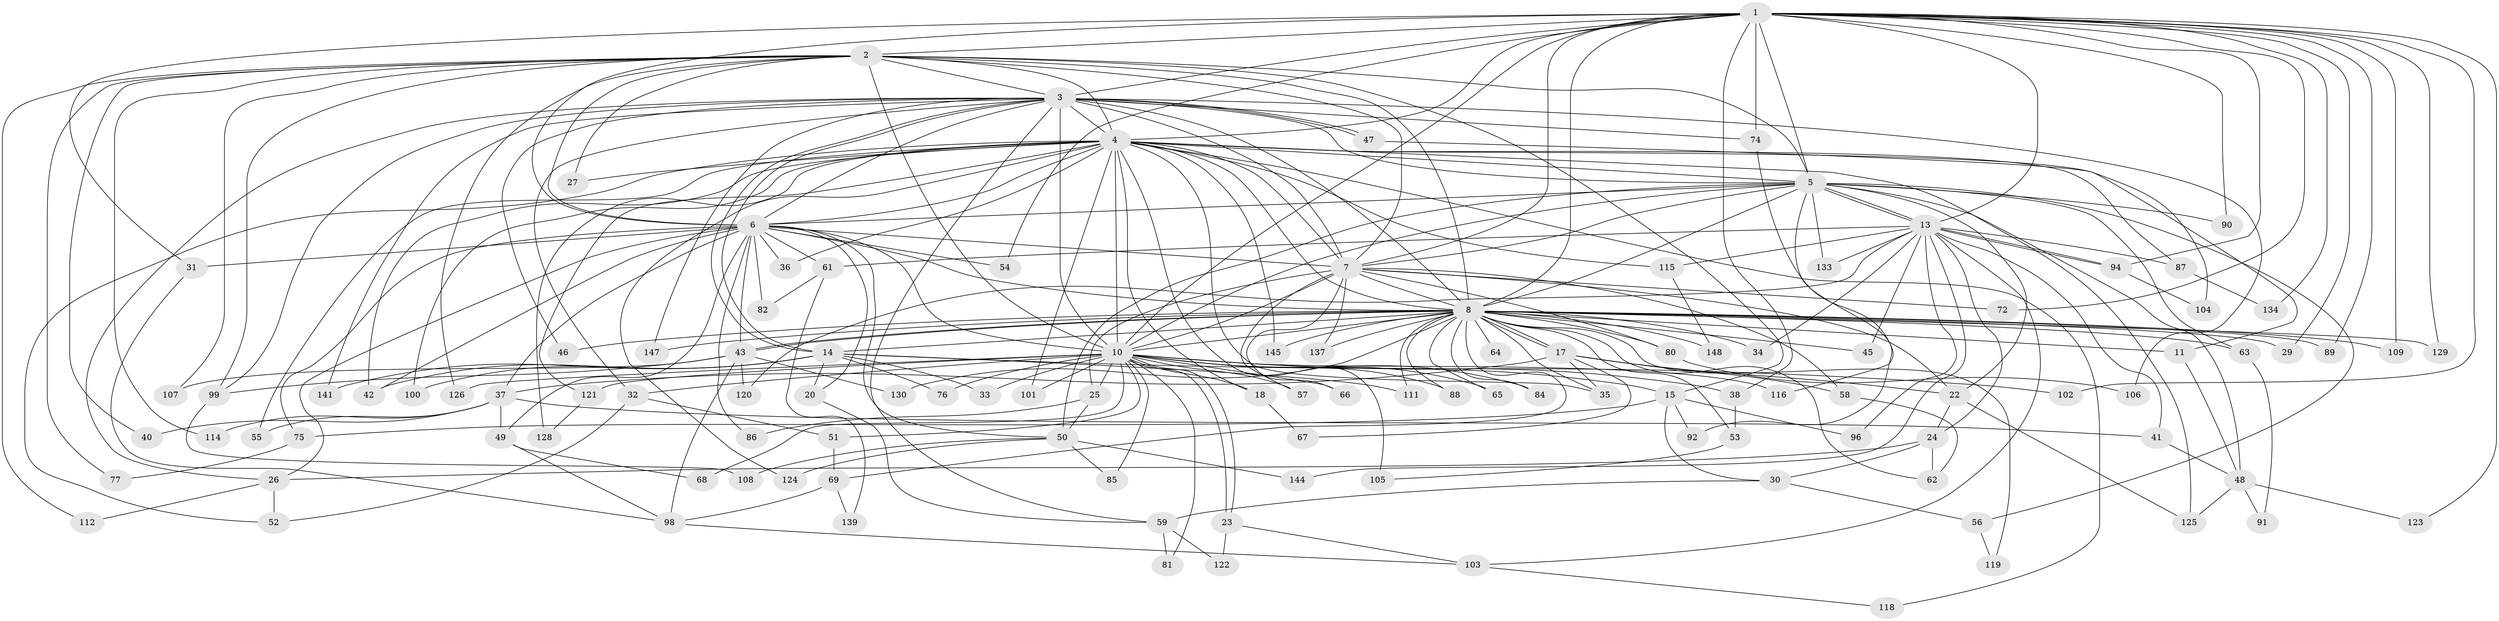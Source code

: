 // original degree distribution, {25: 0.006711409395973154, 20: 0.013422818791946308, 31: 0.006711409395973154, 19: 0.006711409395973154, 22: 0.013422818791946308, 18: 0.006711409395973154, 30: 0.006711409395973154, 36: 0.006711409395973154, 3: 0.174496644295302, 2: 0.5637583892617449, 16: 0.006711409395973154, 10: 0.006711409395973154, 5: 0.04697986577181208, 7: 0.013422818791946308, 4: 0.09395973154362416, 6: 0.020134228187919462, 8: 0.006711409395973154}
// Generated by graph-tools (version 1.1) at 2025/41/03/06/25 10:41:37]
// undirected, 117 vertices, 269 edges
graph export_dot {
graph [start="1"]
  node [color=gray90,style=filled];
  1 [super="+83"];
  2 [super="+16"];
  3 [super="+28"];
  4 [super="+138"];
  5 [super="+97"];
  6 [super="+19"];
  7 [super="+79"];
  8 [super="+9"];
  10 [super="+12"];
  11;
  13 [super="+39"];
  14 [super="+44"];
  15 [super="+21"];
  17;
  18 [super="+93"];
  20;
  22 [super="+60"];
  23;
  24;
  25;
  26;
  27;
  29;
  30;
  31 [super="+149"];
  32 [super="+78"];
  33;
  34;
  35 [super="+71"];
  36;
  37;
  38;
  40;
  41;
  42 [super="+146"];
  43 [super="+135"];
  45;
  46;
  47;
  48 [super="+140"];
  49 [super="+132"];
  50 [super="+70"];
  51;
  52 [super="+73"];
  53;
  54;
  55;
  56;
  57;
  58;
  59 [super="+142"];
  61;
  62 [super="+127"];
  63;
  64;
  65;
  66;
  67;
  68;
  69;
  72;
  74;
  75;
  76;
  77;
  80 [super="+95"];
  81;
  82;
  84;
  85;
  86;
  87;
  88;
  89;
  90;
  91;
  92;
  94 [super="+143"];
  96;
  98 [super="+113"];
  99 [super="+131"];
  100;
  101;
  102;
  103 [super="+110"];
  104;
  105 [super="+117"];
  106;
  107;
  108;
  109;
  111;
  112;
  114;
  115;
  116;
  118;
  119;
  120;
  121;
  122;
  123;
  124;
  125 [super="+136"];
  126;
  128;
  129;
  130;
  133;
  134;
  137;
  139;
  141;
  144;
  145;
  147;
  148;
  1 -- 2;
  1 -- 3;
  1 -- 4;
  1 -- 5;
  1 -- 6;
  1 -- 7;
  1 -- 8 [weight=3];
  1 -- 10;
  1 -- 29;
  1 -- 31;
  1 -- 38;
  1 -- 54;
  1 -- 72;
  1 -- 74;
  1 -- 89;
  1 -- 90;
  1 -- 102;
  1 -- 109;
  1 -- 123;
  1 -- 129;
  1 -- 134;
  1 -- 13;
  1 -- 94;
  2 -- 3;
  2 -- 4 [weight=2];
  2 -- 5;
  2 -- 6;
  2 -- 7 [weight=2];
  2 -- 8 [weight=2];
  2 -- 10;
  2 -- 15;
  2 -- 27;
  2 -- 40;
  2 -- 77;
  2 -- 99;
  2 -- 107;
  2 -- 112;
  2 -- 114;
  2 -- 126;
  3 -- 4 [weight=2];
  3 -- 5;
  3 -- 6;
  3 -- 7;
  3 -- 8 [weight=2];
  3 -- 10 [weight=2];
  3 -- 14;
  3 -- 14;
  3 -- 32;
  3 -- 47;
  3 -- 47;
  3 -- 59;
  3 -- 106;
  3 -- 141;
  3 -- 99;
  3 -- 74;
  3 -- 147;
  3 -- 26;
  3 -- 46;
  4 -- 5;
  4 -- 6;
  4 -- 7;
  4 -- 8 [weight=2];
  4 -- 10;
  4 -- 11;
  4 -- 18;
  4 -- 27;
  4 -- 35;
  4 -- 36;
  4 -- 52;
  4 -- 55;
  4 -- 87;
  4 -- 100;
  4 -- 101;
  4 -- 105 [weight=2];
  4 -- 115;
  4 -- 118;
  4 -- 121;
  4 -- 124;
  4 -- 125;
  4 -- 128;
  4 -- 145;
  4 -- 42;
  5 -- 6;
  5 -- 7;
  5 -- 8 [weight=2];
  5 -- 10 [weight=2];
  5 -- 13;
  5 -- 13;
  5 -- 48;
  5 -- 56;
  5 -- 63;
  5 -- 90;
  5 -- 92;
  5 -- 133;
  5 -- 22;
  5 -- 50;
  6 -- 7;
  6 -- 8 [weight=3];
  6 -- 10;
  6 -- 20;
  6 -- 26;
  6 -- 31 [weight=2];
  6 -- 36;
  6 -- 37;
  6 -- 42;
  6 -- 49;
  6 -- 50;
  6 -- 54;
  6 -- 82;
  6 -- 86;
  6 -- 75;
  6 -- 61;
  6 -- 43;
  7 -- 8 [weight=2];
  7 -- 10;
  7 -- 22;
  7 -- 25;
  7 -- 57;
  7 -- 58;
  7 -- 66;
  7 -- 72;
  7 -- 80;
  7 -- 137;
  8 -- 10 [weight=2];
  8 -- 17;
  8 -- 17;
  8 -- 29;
  8 -- 35;
  8 -- 43;
  8 -- 43;
  8 -- 45;
  8 -- 53;
  8 -- 80 [weight=2];
  8 -- 109;
  8 -- 145;
  8 -- 64;
  8 -- 129;
  8 -- 130;
  8 -- 137;
  8 -- 11;
  8 -- 65;
  8 -- 147;
  8 -- 148;
  8 -- 84;
  8 -- 88;
  8 -- 89;
  8 -- 69;
  8 -- 34;
  8 -- 46;
  8 -- 111;
  8 -- 119;
  8 -- 63;
  8 -- 14;
  8 -- 62;
  10 -- 15 [weight=2];
  10 -- 18 [weight=2];
  10 -- 23;
  10 -- 23;
  10 -- 25;
  10 -- 32 [weight=2];
  10 -- 33;
  10 -- 38;
  10 -- 51;
  10 -- 57;
  10 -- 65;
  10 -- 66;
  10 -- 68;
  10 -- 76;
  10 -- 81;
  10 -- 84;
  10 -- 85;
  10 -- 88;
  10 -- 101;
  10 -- 116;
  10 -- 121;
  10 -- 126;
  11 -- 48;
  13 -- 24;
  13 -- 34;
  13 -- 41;
  13 -- 45;
  13 -- 61;
  13 -- 87;
  13 -- 94;
  13 -- 94;
  13 -- 96;
  13 -- 103;
  13 -- 115;
  13 -- 120;
  13 -- 133;
  13 -- 144;
  14 -- 20;
  14 -- 33;
  14 -- 42;
  14 -- 76;
  14 -- 100;
  14 -- 102;
  14 -- 111;
  14 -- 141;
  15 -- 92;
  15 -- 96;
  15 -- 75;
  15 -- 30;
  17 -- 22;
  17 -- 37;
  17 -- 58;
  17 -- 67;
  17 -- 35;
  18 -- 67;
  20 -- 59;
  22 -- 24;
  22 -- 125;
  23 -- 103;
  23 -- 122;
  24 -- 26;
  24 -- 30;
  24 -- 62;
  25 -- 50;
  25 -- 86;
  26 -- 112;
  26 -- 52;
  30 -- 56;
  30 -- 59;
  31 -- 98;
  32 -- 51;
  32 -- 52;
  37 -- 40;
  37 -- 41;
  37 -- 49;
  37 -- 55;
  37 -- 114;
  38 -- 53;
  41 -- 48;
  43 -- 98;
  43 -- 107;
  43 -- 120;
  43 -- 130;
  43 -- 99;
  47 -- 104;
  48 -- 91;
  48 -- 123;
  48 -- 125;
  49 -- 68;
  49 -- 98;
  50 -- 144;
  50 -- 108;
  50 -- 85;
  50 -- 124;
  51 -- 69;
  53 -- 105;
  56 -- 119;
  58 -- 62;
  59 -- 81;
  59 -- 122;
  61 -- 82;
  61 -- 139;
  63 -- 91;
  69 -- 139;
  69 -- 98;
  74 -- 116;
  75 -- 77;
  80 -- 106;
  87 -- 134;
  94 -- 104;
  98 -- 103;
  99 -- 108;
  103 -- 118;
  115 -- 148;
  121 -- 128;
}
